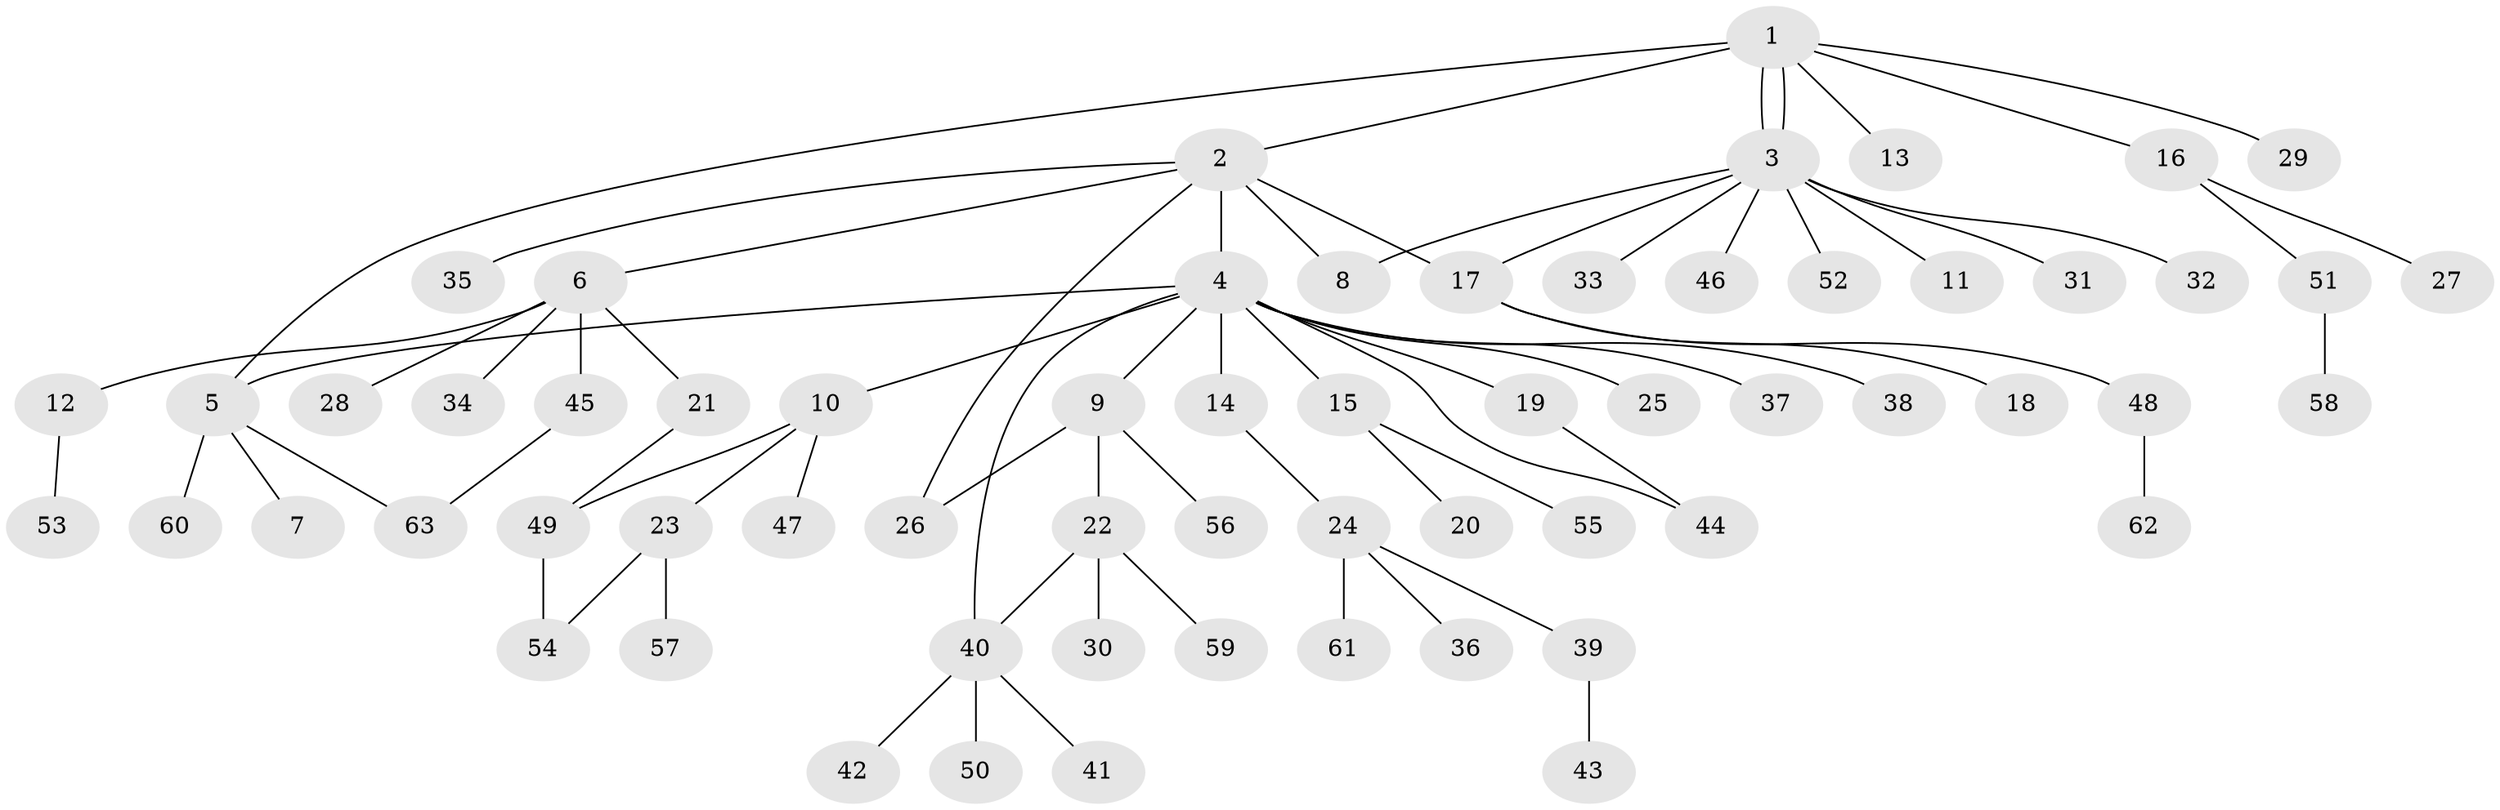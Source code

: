 // Generated by graph-tools (version 1.1) at 2025/35/03/09/25 02:35:34]
// undirected, 63 vertices, 72 edges
graph export_dot {
graph [start="1"]
  node [color=gray90,style=filled];
  1;
  2;
  3;
  4;
  5;
  6;
  7;
  8;
  9;
  10;
  11;
  12;
  13;
  14;
  15;
  16;
  17;
  18;
  19;
  20;
  21;
  22;
  23;
  24;
  25;
  26;
  27;
  28;
  29;
  30;
  31;
  32;
  33;
  34;
  35;
  36;
  37;
  38;
  39;
  40;
  41;
  42;
  43;
  44;
  45;
  46;
  47;
  48;
  49;
  50;
  51;
  52;
  53;
  54;
  55;
  56;
  57;
  58;
  59;
  60;
  61;
  62;
  63;
  1 -- 2;
  1 -- 3;
  1 -- 3;
  1 -- 5;
  1 -- 13;
  1 -- 16;
  1 -- 29;
  2 -- 4;
  2 -- 6;
  2 -- 8;
  2 -- 17;
  2 -- 26;
  2 -- 35;
  3 -- 8;
  3 -- 11;
  3 -- 17;
  3 -- 31;
  3 -- 32;
  3 -- 33;
  3 -- 46;
  3 -- 52;
  4 -- 5;
  4 -- 9;
  4 -- 10;
  4 -- 14;
  4 -- 15;
  4 -- 19;
  4 -- 25;
  4 -- 37;
  4 -- 38;
  4 -- 40;
  4 -- 44;
  5 -- 7;
  5 -- 60;
  5 -- 63;
  6 -- 12;
  6 -- 21;
  6 -- 28;
  6 -- 34;
  6 -- 45;
  9 -- 22;
  9 -- 26;
  9 -- 56;
  10 -- 23;
  10 -- 47;
  10 -- 49;
  12 -- 53;
  14 -- 24;
  15 -- 20;
  15 -- 55;
  16 -- 27;
  16 -- 51;
  17 -- 18;
  17 -- 48;
  19 -- 44;
  21 -- 49;
  22 -- 30;
  22 -- 40;
  22 -- 59;
  23 -- 54;
  23 -- 57;
  24 -- 36;
  24 -- 39;
  24 -- 61;
  39 -- 43;
  40 -- 41;
  40 -- 42;
  40 -- 50;
  45 -- 63;
  48 -- 62;
  49 -- 54;
  51 -- 58;
}

